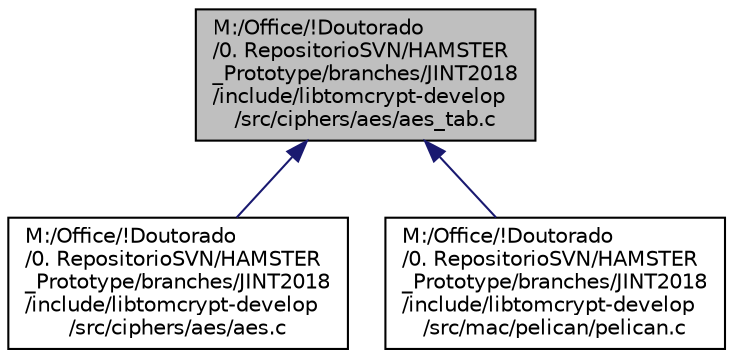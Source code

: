 digraph "M:/Office/!Doutorado/0. RepositorioSVN/HAMSTER_Prototype/branches/JINT2018/include/libtomcrypt-develop/src/ciphers/aes/aes_tab.c"
{
 // LATEX_PDF_SIZE
  edge [fontname="Helvetica",fontsize="10",labelfontname="Helvetica",labelfontsize="10"];
  node [fontname="Helvetica",fontsize="10",shape=record];
  Node1 [label="M:/Office/!Doutorado\l/0. RepositorioSVN/HAMSTER\l_Prototype/branches/JINT2018\l/include/libtomcrypt-develop\l/src/ciphers/aes/aes_tab.c",height=0.2,width=0.4,color="black", fillcolor="grey75", style="filled", fontcolor="black",tooltip=" "];
  Node1 -> Node2 [dir="back",color="midnightblue",fontsize="10",style="solid",fontname="Helvetica"];
  Node2 [label="M:/Office/!Doutorado\l/0. RepositorioSVN/HAMSTER\l_Prototype/branches/JINT2018\l/include/libtomcrypt-develop\l/src/ciphers/aes/aes.c",height=0.2,width=0.4,color="black", fillcolor="white", style="filled",URL="$aes_8c.html",tooltip="Implementation of AES."];
  Node1 -> Node3 [dir="back",color="midnightblue",fontsize="10",style="solid",fontname="Helvetica"];
  Node3 [label="M:/Office/!Doutorado\l/0. RepositorioSVN/HAMSTER\l_Prototype/branches/JINT2018\l/include/libtomcrypt-develop\l/src/mac/pelican/pelican.c",height=0.2,width=0.4,color="black", fillcolor="white", style="filled",URL="$pelican_8c.html",tooltip="Pelican MAC, initialize state, by Tom St Denis."];
}

